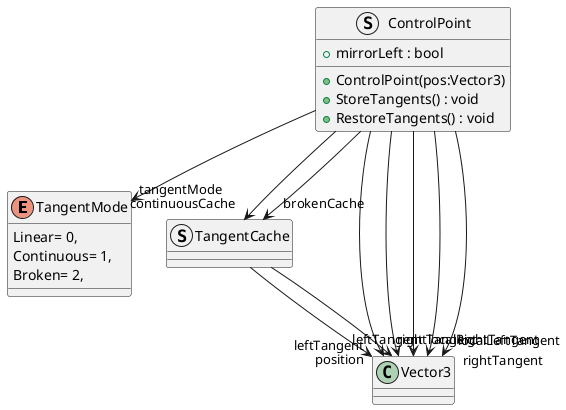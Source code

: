 @startuml
enum TangentMode {
    Linear= 0,
    Continuous= 1,
    Broken= 2,
}
struct TangentCache {
}
struct ControlPoint {
    + mirrorLeft : bool
    + ControlPoint(pos:Vector3)
    + StoreTangents() : void
    + RestoreTangents() : void
}
TangentCache --> "leftTangent" Vector3
TangentCache --> "rightTangent" Vector3
ControlPoint --> "position" Vector3
ControlPoint --> "localLeftTangent" Vector3
ControlPoint --> "localRightTangent" Vector3
ControlPoint --> "tangentMode" TangentMode
ControlPoint --> "continuousCache" TangentCache
ControlPoint --> "brokenCache" TangentCache
ControlPoint --> "leftTangent" Vector3
ControlPoint --> "rightTangent" Vector3
@enduml
